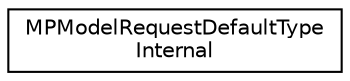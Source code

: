 digraph "Graphical Class Hierarchy"
{
 // LATEX_PDF_SIZE
  edge [fontname="Helvetica",fontsize="10",labelfontname="Helvetica",labelfontsize="10"];
  node [fontname="Helvetica",fontsize="10",shape=record];
  rankdir="LR";
  Node0 [label="MPModelRequestDefaultType\lInternal",height=0.2,width=0.4,color="black", fillcolor="white", style="filled",URL="$structoperations__research_1_1_m_p_model_request_default_type_internal.html",tooltip=" "];
}

